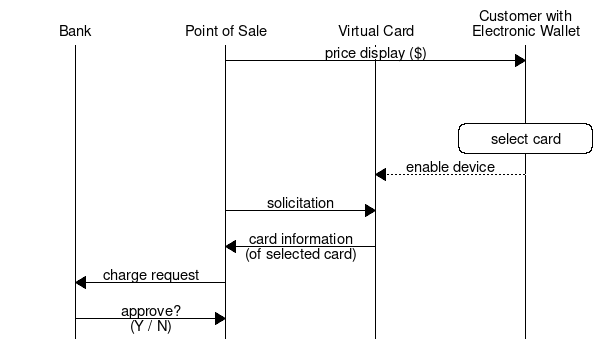 # Electrnoic Wallet
msc {
 arcgradient = 0;


 a [label="Bank"],b [label="Point of Sale"],c [label="Virtual Card"],d [label="Customer with\nElectronic Wallet"];

 b=>d [label="price display ($)"];
 |||;
 |||;
 d rbox d [label="select card"];
 d>>c [label="enable device"];
 b=>c [label="solicitation"];
 c=>b [label="card information\n(of selected card)"];
 b=>a [label="charge request"];
 a=>b [label="approve?\n(Y / N)"];
}
